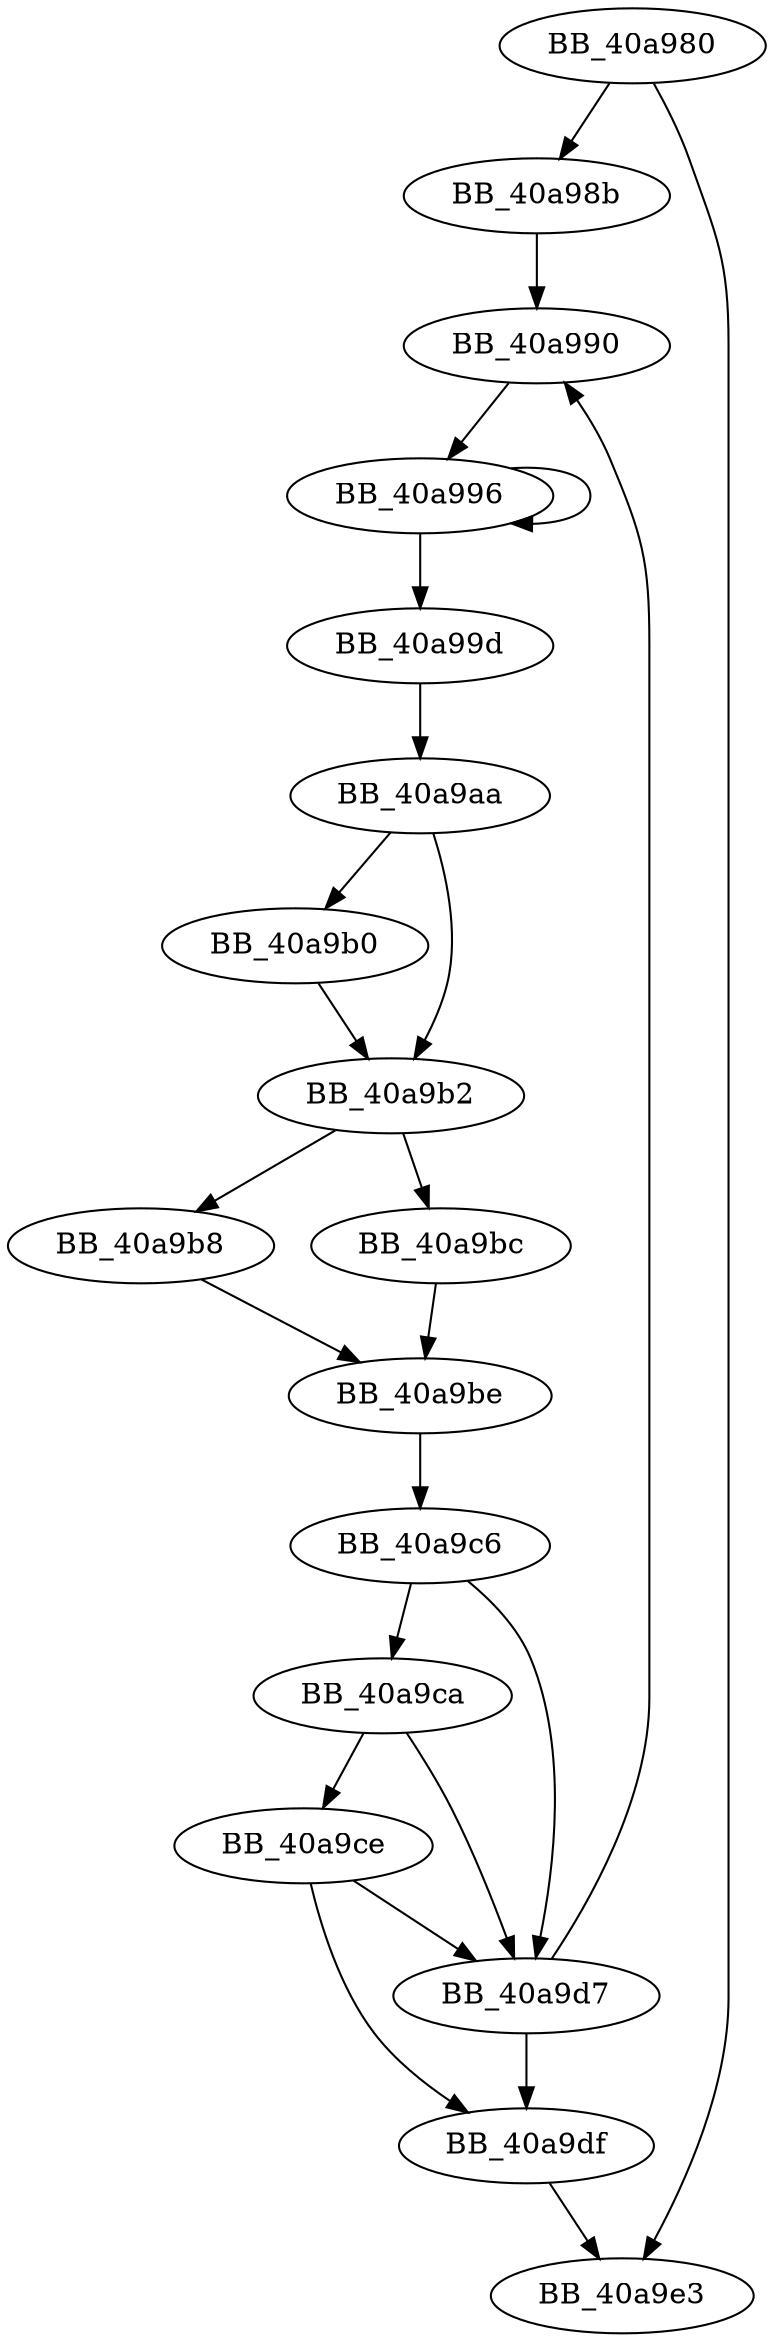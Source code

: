 DiGraph sub_40A980{
BB_40a980->BB_40a98b
BB_40a980->BB_40a9e3
BB_40a98b->BB_40a990
BB_40a990->BB_40a996
BB_40a996->BB_40a996
BB_40a996->BB_40a99d
BB_40a99d->BB_40a9aa
BB_40a9aa->BB_40a9b0
BB_40a9aa->BB_40a9b2
BB_40a9b0->BB_40a9b2
BB_40a9b2->BB_40a9b8
BB_40a9b2->BB_40a9bc
BB_40a9b8->BB_40a9be
BB_40a9bc->BB_40a9be
BB_40a9be->BB_40a9c6
BB_40a9c6->BB_40a9ca
BB_40a9c6->BB_40a9d7
BB_40a9ca->BB_40a9ce
BB_40a9ca->BB_40a9d7
BB_40a9ce->BB_40a9d7
BB_40a9ce->BB_40a9df
BB_40a9d7->BB_40a990
BB_40a9d7->BB_40a9df
BB_40a9df->BB_40a9e3
}
